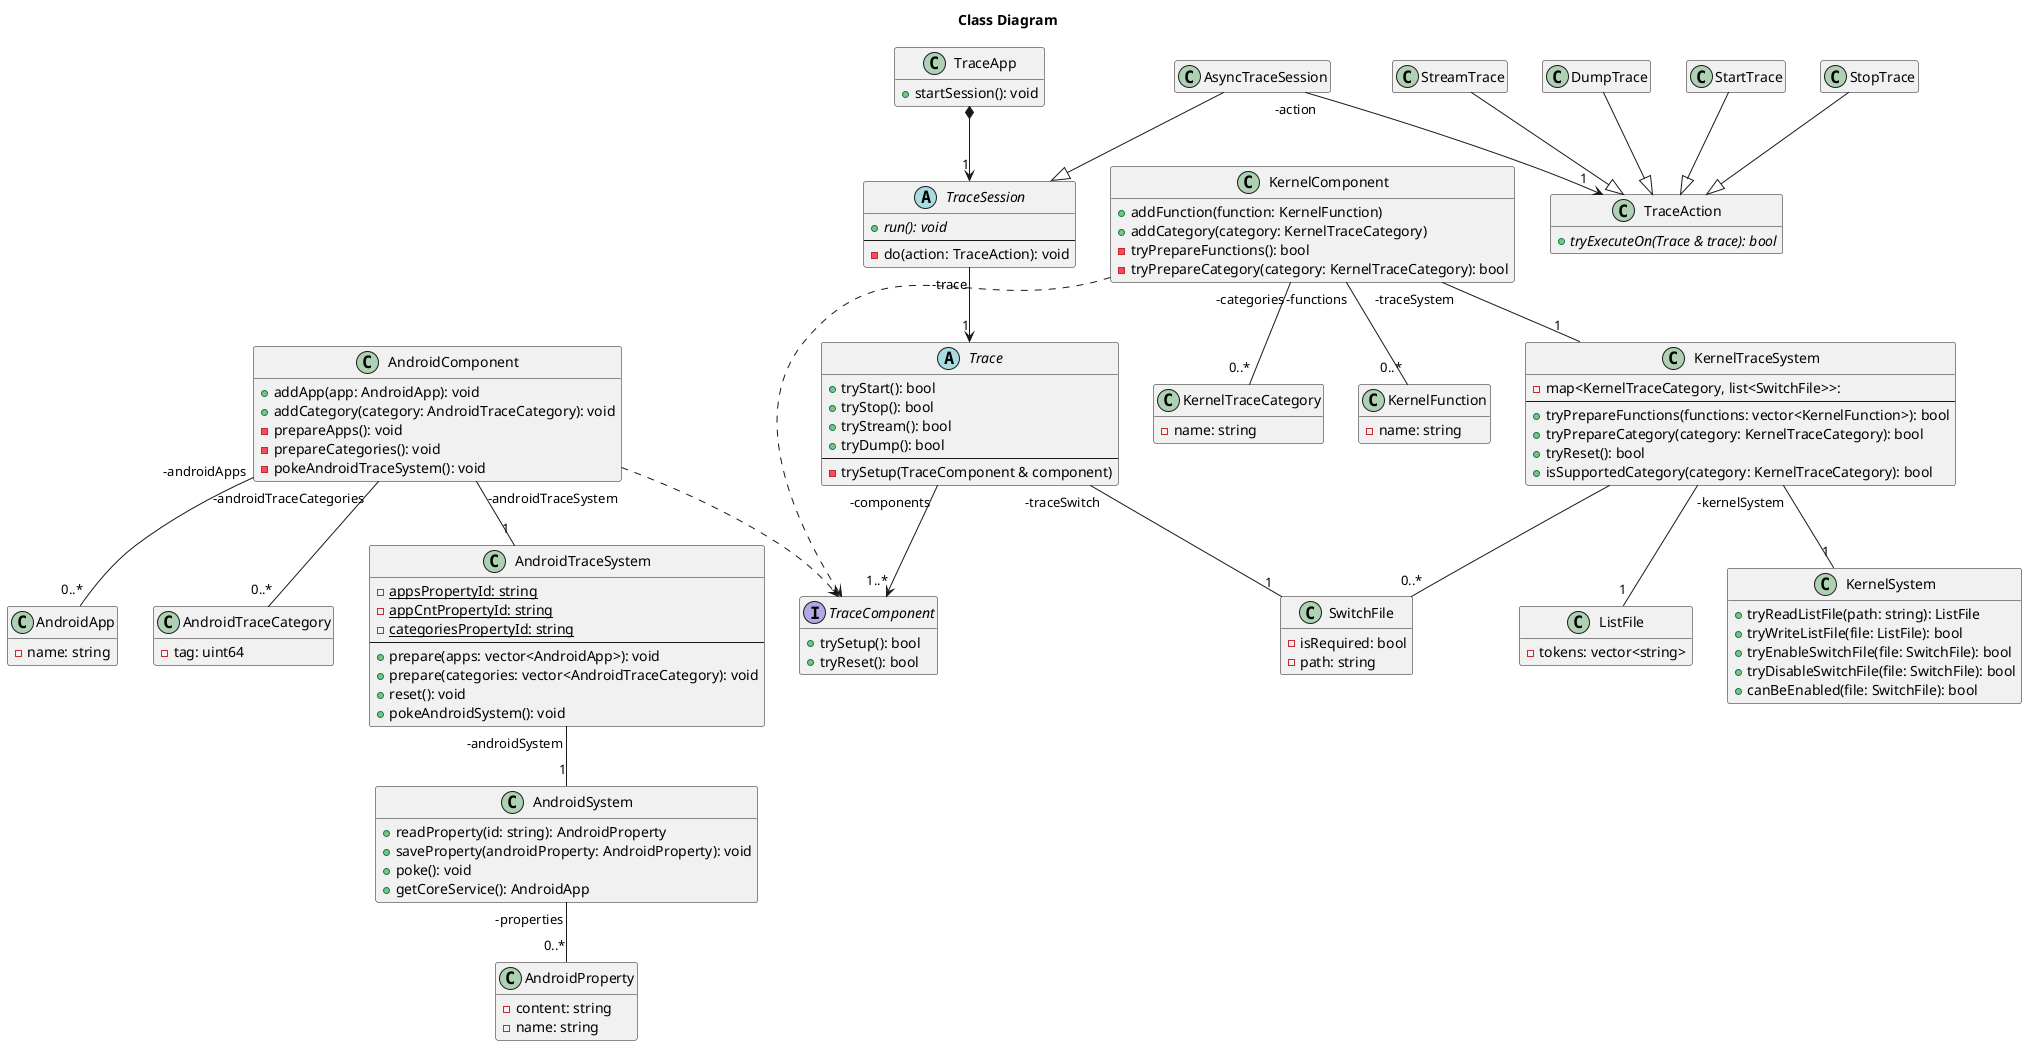 @startuml

title Class Diagram

class TraceApp {
  + startSession(): void
}
hide TraceApp fields

TraceApp *--> "1" TraceSession

abstract class TraceSession {
  + {abstract} run(): void
  --
  - do(action: TraceAction): void
}

TraceSession "-trace" --> "1" Trace

class AsyncTraceSession {
}
hide AsyncTraceSession methods
hide AsyncTraceSession fields

AsyncTraceSession --|> TraceSession
AsyncTraceSession "-action" --> "1" TraceAction 

class TraceAction {
  + {abstract} tryExecuteOn(Trace & trace): bool
}
hide TraceAction fields

class StartTrace {
}
hide StartTrace methods
hide StartTrace fields

StartTrace --|> TraceAction

class StopTrace {
}
hide StopTrace methods
hide StopTrace fields

StopTrace --|> TraceAction

class StreamTrace {
}
hide StreamTrace methods
hide StreamTrace fields

StreamTrace --|> TraceAction

class DumpTrace {
}
hide DumpTrace methods
hide DumpTrace fields

DumpTrace --|> TraceAction

abstract Trace {
  + tryStart(): bool
  + tryStop(): bool
  + tryStream(): bool
  + tryDump(): bool
  --
  - trySetup(TraceComponent & component)
}
hide Trace fields

Trace "-components" --> "1..*" TraceComponent
Trace "-traceSwitch" -- "1" SwitchFile

interface TraceComponent {
  + trySetup(): bool
  + tryReset(): bool
}
hide TraceComponent fields

class AndroidComponent {
  + addApp(app: AndroidApp): void
  + addCategory(category: AndroidTraceCategory): void
  - prepareApps(): void
  - prepareCategories(): void
  - pokeAndroidTraceSystem(): void
}
hide AndroidComponent fields

AndroidComponent ..> TraceComponent
AndroidComponent "-androidApps" -- "0..*" AndroidApp
AndroidComponent "-androidTraceCategories" -- "0..*" AndroidTraceCategory
AndroidComponent "-androidTraceSystem" -- "1" AndroidTraceSystem

class AndroidApp {
  - name: string
}
hide AndroidApp methods

class AndroidTraceCategory {
  - tag: uint64
}
hide AndroidTraceCategory methods

class AndroidTraceSystem {
  - {static} appsPropertyId: string
  - {static} appCntPropertyId: string
  - {static} categoriesPropertyId: string
  --
  + prepare(apps: vector<AndroidApp>): void
  + prepare(categories: vector<AndroidTraceCategory): void
  + reset(): void
  + pokeAndroidSystem(): void
}
hide AndroidTraceSystem fields

AndroidTraceSystem "-androidSystem" -- "1" AndroidSystem

class AndroidSystem {
  + readProperty(id: string): AndroidProperty
  + saveProperty(androidProperty: AndroidProperty): void
  + poke(): void
  + getCoreService(): AndroidApp
}
hide AndroidSystem fields

AndroidSystem "-properties" -- "0..*" AndroidProperty

class AndroidProperty {
  - content: string
  - name: string
}
hide AndroidProperty methods

class KernelComponent {
  + addFunction(function: KernelFunction)
  + addCategory(category: KernelTraceCategory)
  - tryPrepareFunctions(): bool
  - tryPrepareCategory(category: KernelTraceCategory): bool
}
hide KernelComponent fields

KernelComponent ..> TraceComponent
KernelComponent "-functions" -- "0..*" KernelFunction
KernelComponent "-categories" -- "0..*" KernelTraceCategory
KernelComponent "-traceSystem" -- "1" KernelTraceSystem

class KernelTraceSystem {
  - map<KernelTraceCategory, list<SwitchFile>>: 
  --
  + tryPrepareFunctions(functions: vector<KernelFunction>): bool
  + tryPrepareCategory(category: KernelTraceCategory): bool
  + tryReset(): bool
  + isSupportedCategory(category: KernelTraceCategory): bool
}
hide KernelTraceSystem fields

KernelTraceSystem "-kernelSystem" -- "1" KernelSystem
KernelTraceSystem -- "0..*" SwitchFile
KernelTraceSystem -- "1" ListFile

class KernelFunction {
  - name: string
}
hide KernelFunction methods

class KernelTraceCategory {
  - name: string
}
hide KernelTraceCategory methods

class KernelSystem {
  + tryReadListFile(path: string): ListFile
  + tryWriteListFile(file: ListFile): bool
  + tryEnableSwitchFile(file: SwitchFile): bool
  + tryDisableSwitchFile(file: SwitchFile): bool
  + canBeEnabled(file: SwitchFile): bool
}
hide KernelSystem fields

class SwitchFile {
  - isRequired: bool
  - path: string
}
hide SwitchFile methods

class ListFile {
  - tokens: vector<string>
}
hide ListFile methods

' class SyncTraceSession {
  ' - duration: int
  ' - ignores_os_signals: bool
' }
' hide SyncTraceSession circleu
' hide SyncTraceSession methods
' 
' SyncTraceSession --|> TraceSession
' SyncTraceSession "1" -- "1" StartTrace: does >
' SyncTraceSession "1" -- "1" StopTrace: does >
' SyncTraceSession "1" -- "1" DumpTraceBuffer: does >
' 
' class StreamTraceSession {
' }
' hide StreamTraceSession circle
' hide StreamTraceSession fields
' hide StreamTraceSession methods
' 
' StreamTraceSession --|> TraceSession
' StreamTraceSession "1" -- "1" StartTrace: does >
' StreamTraceSession "1" -- "1" StopTrace: does >
' StreamTraceSession "1" -- "1" StreamTrace: does >

@enduml